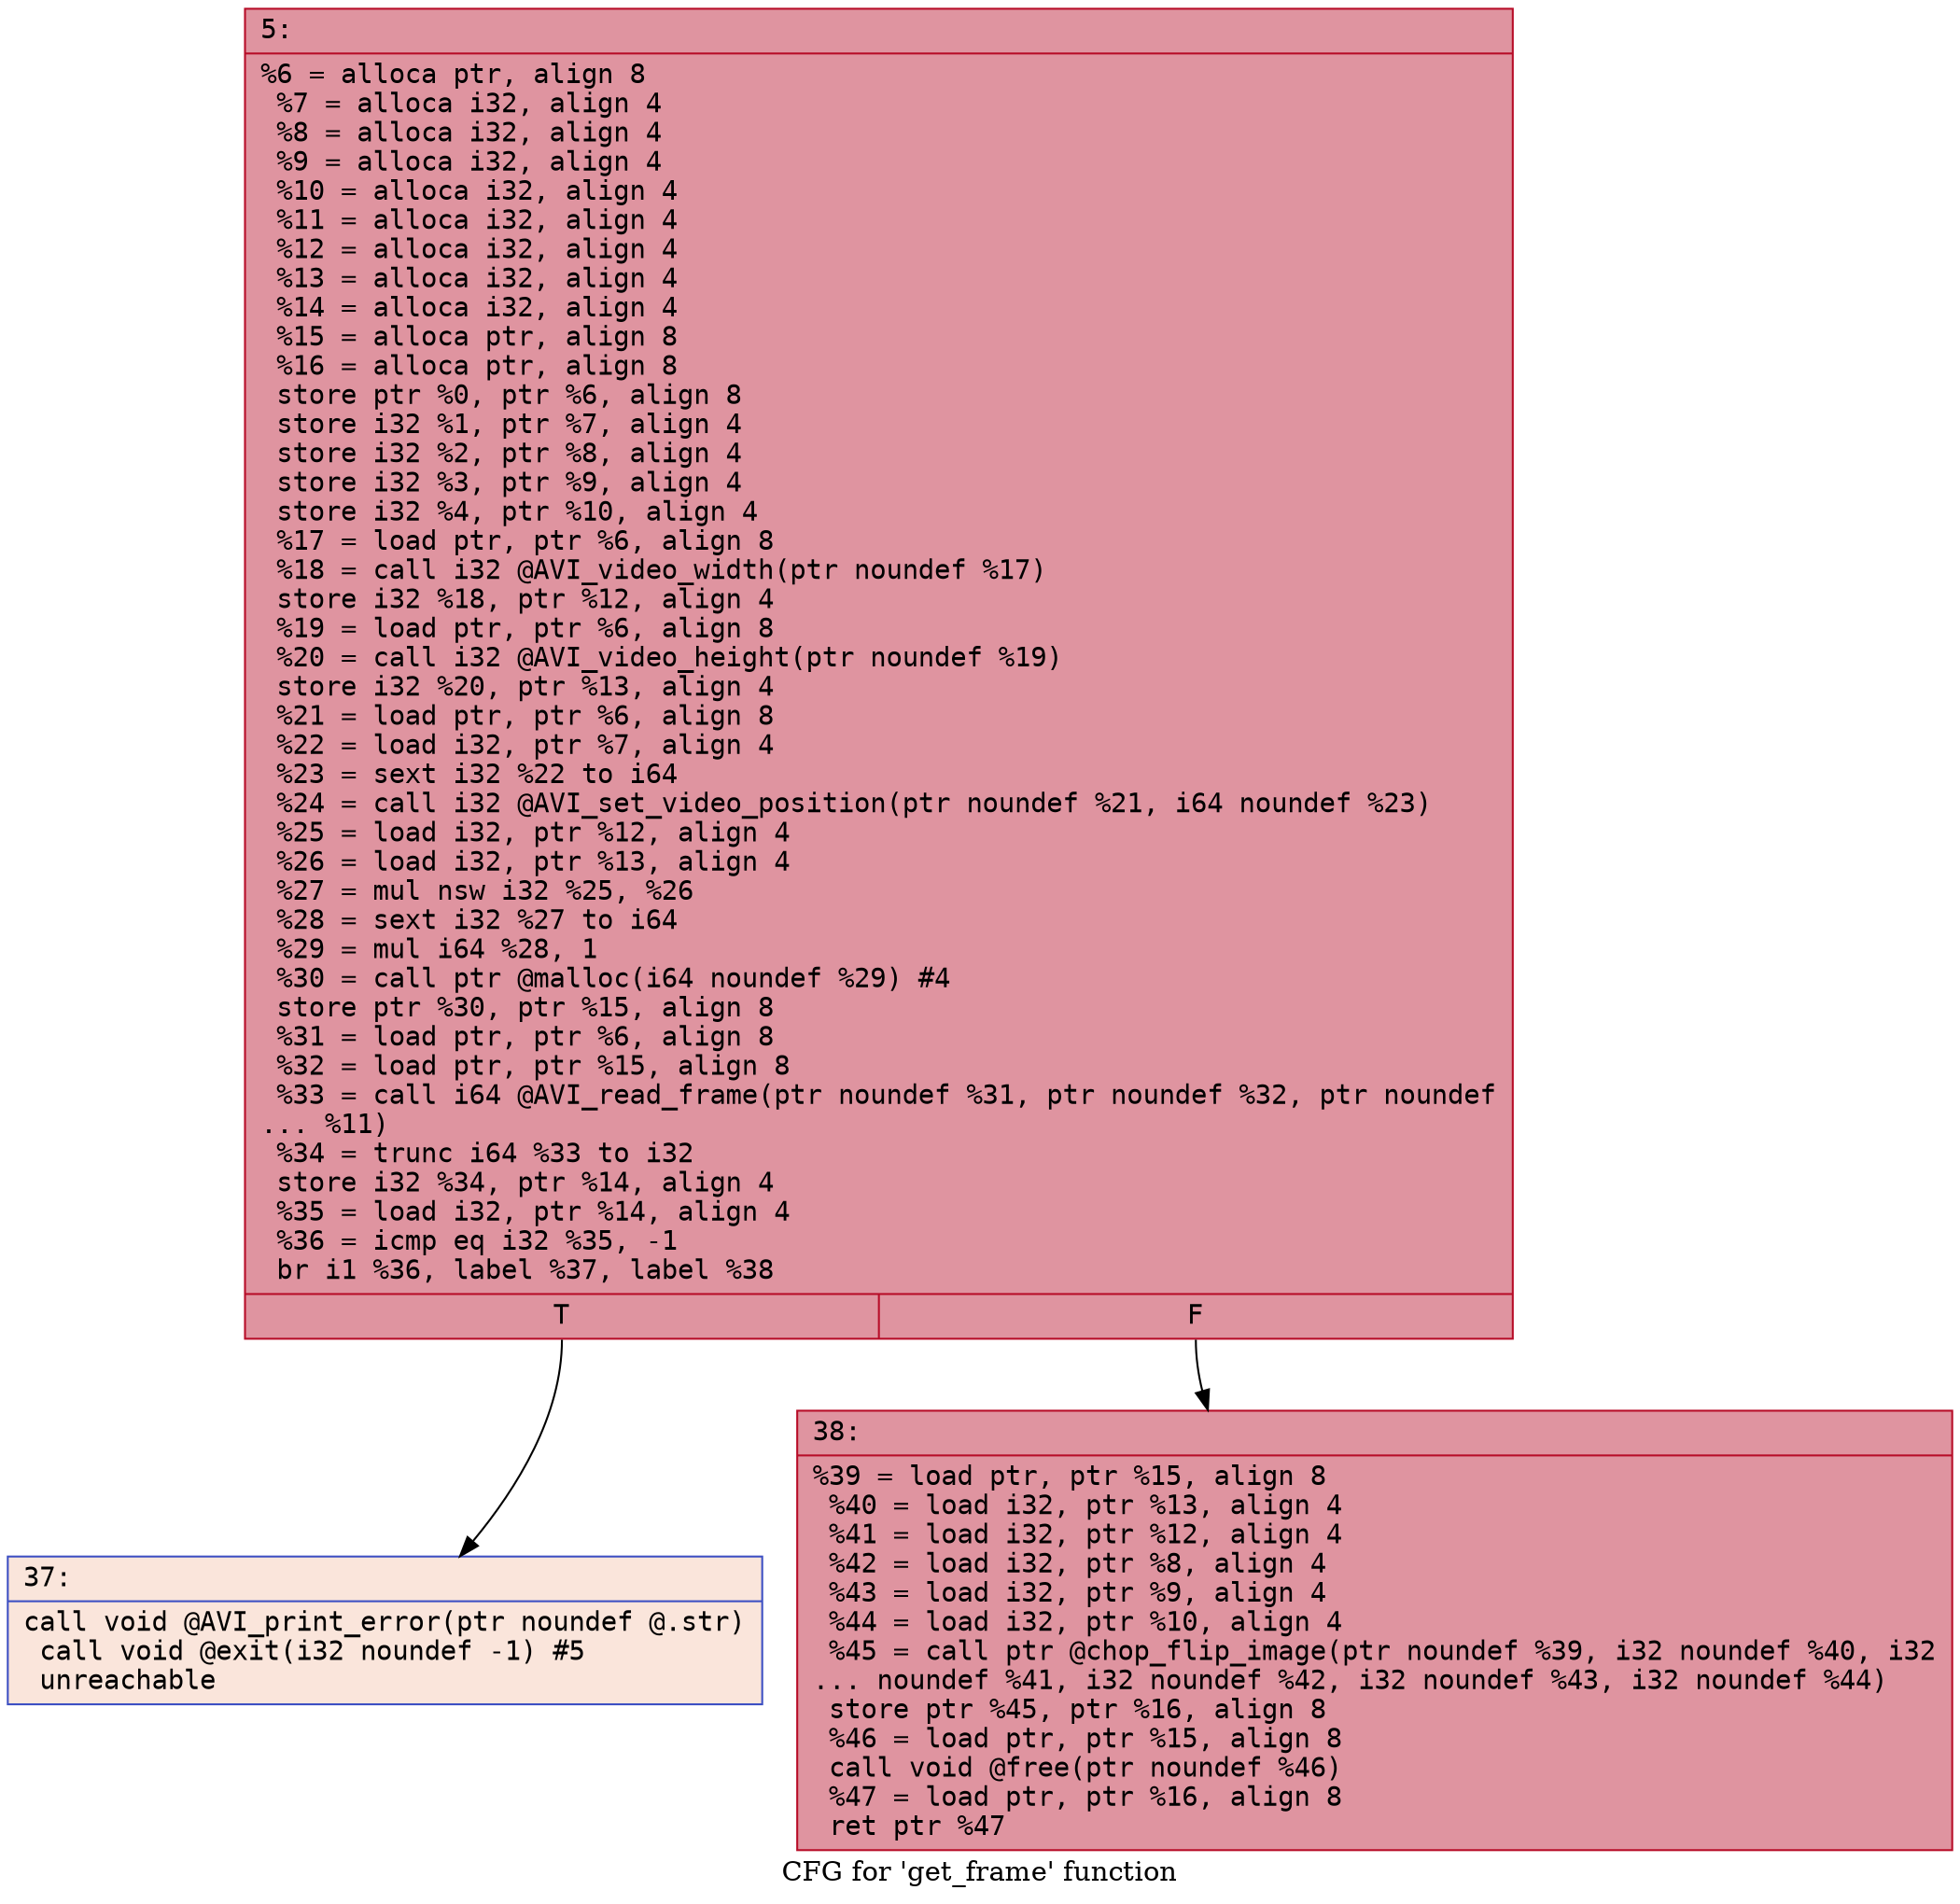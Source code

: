 digraph "CFG for 'get_frame' function" {
	label="CFG for 'get_frame' function";

	Node0x600001c0ab70 [shape=record,color="#b70d28ff", style=filled, fillcolor="#b70d2870" fontname="Courier",label="{5:\l|  %6 = alloca ptr, align 8\l  %7 = alloca i32, align 4\l  %8 = alloca i32, align 4\l  %9 = alloca i32, align 4\l  %10 = alloca i32, align 4\l  %11 = alloca i32, align 4\l  %12 = alloca i32, align 4\l  %13 = alloca i32, align 4\l  %14 = alloca i32, align 4\l  %15 = alloca ptr, align 8\l  %16 = alloca ptr, align 8\l  store ptr %0, ptr %6, align 8\l  store i32 %1, ptr %7, align 4\l  store i32 %2, ptr %8, align 4\l  store i32 %3, ptr %9, align 4\l  store i32 %4, ptr %10, align 4\l  %17 = load ptr, ptr %6, align 8\l  %18 = call i32 @AVI_video_width(ptr noundef %17)\l  store i32 %18, ptr %12, align 4\l  %19 = load ptr, ptr %6, align 8\l  %20 = call i32 @AVI_video_height(ptr noundef %19)\l  store i32 %20, ptr %13, align 4\l  %21 = load ptr, ptr %6, align 8\l  %22 = load i32, ptr %7, align 4\l  %23 = sext i32 %22 to i64\l  %24 = call i32 @AVI_set_video_position(ptr noundef %21, i64 noundef %23)\l  %25 = load i32, ptr %12, align 4\l  %26 = load i32, ptr %13, align 4\l  %27 = mul nsw i32 %25, %26\l  %28 = sext i32 %27 to i64\l  %29 = mul i64 %28, 1\l  %30 = call ptr @malloc(i64 noundef %29) #4\l  store ptr %30, ptr %15, align 8\l  %31 = load ptr, ptr %6, align 8\l  %32 = load ptr, ptr %15, align 8\l  %33 = call i64 @AVI_read_frame(ptr noundef %31, ptr noundef %32, ptr noundef\l... %11)\l  %34 = trunc i64 %33 to i32\l  store i32 %34, ptr %14, align 4\l  %35 = load i32, ptr %14, align 4\l  %36 = icmp eq i32 %35, -1\l  br i1 %36, label %37, label %38\l|{<s0>T|<s1>F}}"];
	Node0x600001c0ab70:s0 -> Node0x600001c0abc0[tooltip="5 -> 37\nProbability 0.00%" ];
	Node0x600001c0ab70:s1 -> Node0x600001c0ac10[tooltip="5 -> 38\nProbability 100.00%" ];
	Node0x600001c0abc0 [shape=record,color="#3d50c3ff", style=filled, fillcolor="#f4c5ad70" fontname="Courier",label="{37:\l|  call void @AVI_print_error(ptr noundef @.str)\l  call void @exit(i32 noundef -1) #5\l  unreachable\l}"];
	Node0x600001c0ac10 [shape=record,color="#b70d28ff", style=filled, fillcolor="#b70d2870" fontname="Courier",label="{38:\l|  %39 = load ptr, ptr %15, align 8\l  %40 = load i32, ptr %13, align 4\l  %41 = load i32, ptr %12, align 4\l  %42 = load i32, ptr %8, align 4\l  %43 = load i32, ptr %9, align 4\l  %44 = load i32, ptr %10, align 4\l  %45 = call ptr @chop_flip_image(ptr noundef %39, i32 noundef %40, i32\l... noundef %41, i32 noundef %42, i32 noundef %43, i32 noundef %44)\l  store ptr %45, ptr %16, align 8\l  %46 = load ptr, ptr %15, align 8\l  call void @free(ptr noundef %46)\l  %47 = load ptr, ptr %16, align 8\l  ret ptr %47\l}"];
}
